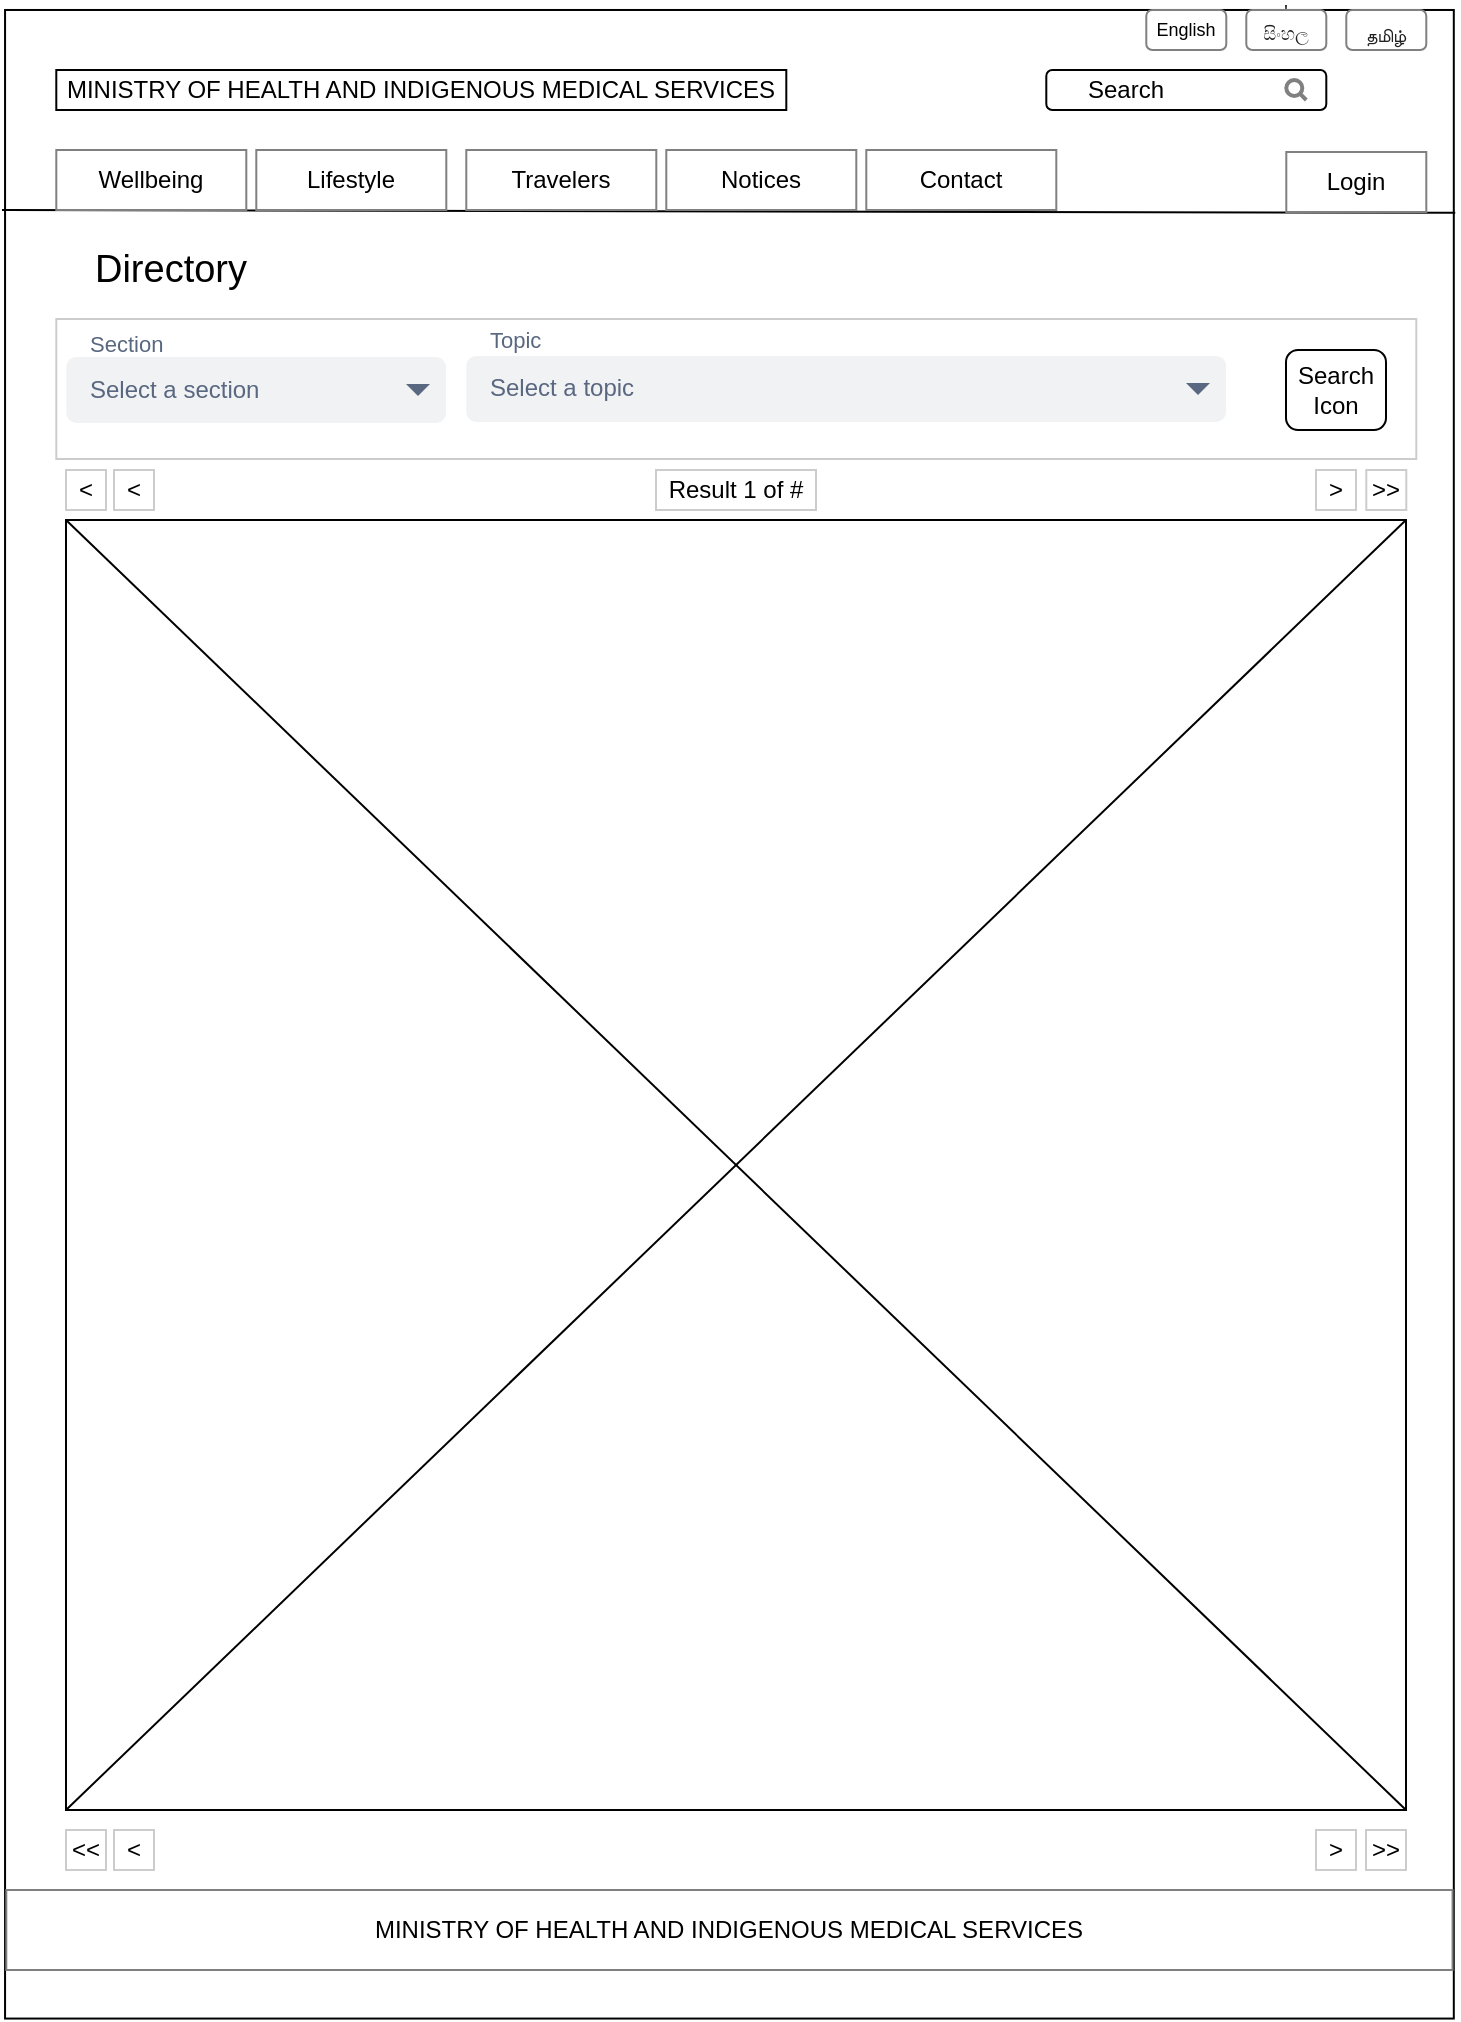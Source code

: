 <mxfile version="12.7.9" type="device"><diagram id="RlWMgStjJFQXNfIH0hsr" name="Page-1"><mxGraphModel dx="2656" dy="894" grid="1" gridSize="10" guides="1" tooltips="1" connect="1" arrows="1" fold="1" page="1" pageScale="1" pageWidth="850" pageHeight="1100" math="0" shadow="0"><root><mxCell id="0"/><mxCell id="1" parent="0"/><mxCell id="j-9jJKn5-D6yGYakjFuk-1" value="" style="rounded=0;whiteSpace=wrap;html=1;rotation=90;textDirection=rtl;labelPosition=left;verticalLabelPosition=middle;align=right;verticalAlign=middle;" parent="1" vertex="1"><mxGeometry x="-920.43" y="189.95" width="1004.29" height="724.37" as="geometry"/></mxCell><mxCell id="j-9jJKn5-D6yGYakjFuk-2" value="MINISTRY OF HEALTH AND INDIGENOUS MEDICAL SERVICES" style="rounded=0;whiteSpace=wrap;html=1;" parent="1" vertex="1"><mxGeometry x="-754.85" y="80" width="365" height="20" as="geometry"/></mxCell><mxCell id="j-9jJKn5-D6yGYakjFuk-8" value="" style="rounded=1;whiteSpace=wrap;html=1;comic=0;shadow=0;glass=0;" parent="1" vertex="1"><mxGeometry x="-259.85" y="80" width="140" height="20" as="geometry"/></mxCell><mxCell id="j-9jJKn5-D6yGYakjFuk-9" value="" style="html=1;verticalLabelPosition=bottom;align=center;labelBackgroundColor=#ffffff;verticalAlign=top;strokeWidth=2;strokeColor=#808080;shadow=0;dashed=0;shape=mxgraph.ios7.icons.looking_glass;glass=0;comic=0;" parent="1" vertex="1"><mxGeometry x="-139.85" y="85" width="10" height="10" as="geometry"/></mxCell><mxCell id="j-9jJKn5-D6yGYakjFuk-10" value="Search" style="text;html=1;strokeColor=none;fillColor=none;align=center;verticalAlign=middle;whiteSpace=wrap;rounded=0;shadow=0;glass=0;comic=0;" parent="1" vertex="1"><mxGeometry x="-239.85" y="80" width="40" height="20" as="geometry"/></mxCell><mxCell id="j-9jJKn5-D6yGYakjFuk-12" value="" style="endArrow=none;html=1;entryX=0.101;entryY=-0.001;entryDx=0;entryDy=0;entryPerimeter=0;" parent="1" target="j-9jJKn5-D6yGYakjFuk-1" edge="1"><mxGeometry width="50" height="50" relative="1" as="geometry"><mxPoint x="-782" y="150" as="sourcePoint"/><mxPoint x="-123.85" y="170" as="targetPoint"/></mxGeometry></mxCell><mxCell id="j-9jJKn5-D6yGYakjFuk-13" value="Wellbeing" style="rounded=0;whiteSpace=wrap;html=1;shadow=0;glass=0;comic=0;strokeColor=#808080;" parent="1" vertex="1"><mxGeometry x="-754.85" y="120" width="95" height="30" as="geometry"/></mxCell><mxCell id="j-9jJKn5-D6yGYakjFuk-14" value="Lifestyle" style="rounded=0;whiteSpace=wrap;html=1;shadow=0;glass=0;comic=0;strokeColor=#808080;" parent="1" vertex="1"><mxGeometry x="-654.85" y="120" width="95" height="30" as="geometry"/></mxCell><mxCell id="j-9jJKn5-D6yGYakjFuk-15" value="Travelers" style="rounded=0;whiteSpace=wrap;html=1;shadow=0;glass=0;comic=0;strokeColor=#808080;" parent="1" vertex="1"><mxGeometry x="-549.85" y="120" width="95" height="30" as="geometry"/></mxCell><mxCell id="j-9jJKn5-D6yGYakjFuk-16" value="Notices" style="rounded=0;whiteSpace=wrap;html=1;shadow=0;glass=0;comic=0;strokeColor=#808080;" parent="1" vertex="1"><mxGeometry x="-449.85" y="120" width="95" height="30" as="geometry"/></mxCell><mxCell id="j-9jJKn5-D6yGYakjFuk-17" value="Contact" style="rounded=0;whiteSpace=wrap;html=1;shadow=0;glass=0;comic=0;strokeColor=#808080;" parent="1" vertex="1"><mxGeometry x="-349.85" y="120" width="95" height="30" as="geometry"/></mxCell><mxCell id="j-9jJKn5-D6yGYakjFuk-18" value="Login" style="rounded=0;whiteSpace=wrap;html=1;shadow=0;glass=0;comic=0;strokeColor=#808080;" parent="1" vertex="1"><mxGeometry x="-139.85" y="121" width="70" height="30" as="geometry"/></mxCell><mxCell id="j-9jJKn5-D6yGYakjFuk-22" value="&lt;font style=&quot;font-size: 19px&quot;&gt;Directory&lt;/font&gt;" style="text;html=1;strokeColor=none;fillColor=none;align=center;verticalAlign=middle;whiteSpace=wrap;rounded=0;shadow=0;glass=0;comic=0;" parent="1" vertex="1"><mxGeometry x="-759.85" y="170" width="125" height="20" as="geometry"/></mxCell><mxCell id="j-9jJKn5-D6yGYakjFuk-26" value="English" style="rounded=1;whiteSpace=wrap;html=1;shadow=0;glass=0;comic=0;strokeColor=#808080;fontSize=9;" parent="1" vertex="1"><mxGeometry x="-209.85" y="50" width="40" height="20" as="geometry"/></mxCell><mxCell id="j-9jJKn5-D6yGYakjFuk-27" value="'&lt;br style=&quot;white-space: normal; font-size: 9px;&quot;&gt;&lt;span style=&quot;color: rgb(34, 34, 34); font-family: arial, sans-serif; text-align: left; white-space: pre-wrap; font-size: 9px;&quot;&gt;සිංහල&lt;/span&gt;" style="rounded=1;whiteSpace=wrap;html=1;shadow=0;glass=0;comic=0;strokeColor=#808080;perimeterSpacing=0;strokeWidth=1;verticalAlign=bottom;fontSize=9;" parent="1" vertex="1"><mxGeometry x="-159.85" y="50" width="40" height="20" as="geometry"/></mxCell><mxCell id="j-9jJKn5-D6yGYakjFuk-29" value="&lt;br style=&quot;font-size: 9px;&quot;&gt;&lt;span style=&quot;color: rgb(34 , 34 , 34) ; font-family: &amp;quot;arial&amp;quot; , sans-serif ; text-align: left ; white-space: pre-wrap ; font-size: 9px&quot;&gt;தமிழ்&lt;/span&gt;" style="rounded=1;whiteSpace=wrap;html=1;shadow=0;glass=0;comic=0;strokeColor=#808080;perimeterSpacing=0;strokeWidth=1;verticalAlign=bottom;fontSize=9;spacing=1;" parent="1" vertex="1"><mxGeometry x="-109.85" y="50" width="40" height="20" as="geometry"/></mxCell><mxCell id="j-9jJKn5-D6yGYakjFuk-31" value="&lt;span style=&quot;font-size: 12px ; white-space: normal&quot;&gt;MINISTRY OF HEALTH AND INDIGENOUS MEDICAL SERVICES&lt;/span&gt;" style="rounded=0;whiteSpace=wrap;html=1;shadow=0;glass=0;comic=0;strokeColor=#808080;strokeWidth=1;fontSize=9;align=center;" parent="1" vertex="1"><mxGeometry x="-779.85" y="990" width="723.13" height="40" as="geometry"/></mxCell><mxCell id="KlhlK0s07NK2cr6q7Ric-3" value="" style="rounded=0;whiteSpace=wrap;html=1;shadow=0;strokeColor=#CCCCCC;" parent="1" vertex="1"><mxGeometry x="-754.85" y="204.5" width="680" height="70" as="geometry"/></mxCell><mxCell id="IwKd-y8hk4iuZH0LnmGz-8" value="Search&lt;br&gt;Icon" style="rounded=1;whiteSpace=wrap;html=1;" parent="1" vertex="1"><mxGeometry x="-140.0" y="220" width="50" height="40" as="geometry"/></mxCell><mxCell id="IwKd-y8hk4iuZH0LnmGz-28" value="Topic" style="rounded=1;fillColor=none;strokeColor=none;html=1;fontColor=#596780;align=left;fontSize=11;spacingLeft=10;fontSize=11" parent="1" vertex="1"><mxGeometry x="-549.85" y="204.5" width="100" height="20" as="geometry"/></mxCell><mxCell id="IwKd-y8hk4iuZH0LnmGz-29" value="Select a section" style="rounded=1;fillColor=#F1F2F4;strokeColor=none;html=1;fontColor=#596780;align=left;fontSize=12;spacingLeft=10" parent="1" vertex="1"><mxGeometry x="-749.85" y="223.5" width="189.85" height="33" as="geometry"/></mxCell><mxCell id="IwKd-y8hk4iuZH0LnmGz-30" value="" style="shape=triangle;direction=south;fillColor=#596780;strokeColor=none;html=1" parent="IwKd-y8hk4iuZH0LnmGz-29" vertex="1"><mxGeometry x="1" y="0.5" width="12" height="6" relative="1" as="geometry"><mxPoint x="-20" y="-3" as="offset"/></mxGeometry></mxCell><mxCell id="IwKd-y8hk4iuZH0LnmGz-32" value="&lt;div style=&quot;text-align: center&quot;&gt;Select a topic&lt;/div&gt;" style="rounded=1;fillColor=#F1F2F4;strokeColor=none;html=1;fontColor=#596780;align=left;fontSize=12;spacingLeft=10" parent="1" vertex="1"><mxGeometry x="-549.85" y="222.96" width="379.85" height="33" as="geometry"/></mxCell><mxCell id="IwKd-y8hk4iuZH0LnmGz-33" value="" style="shape=triangle;direction=south;fillColor=#596780;strokeColor=none;html=1" parent="IwKd-y8hk4iuZH0LnmGz-32" vertex="1"><mxGeometry x="1" y="0.5" width="12" height="6" relative="1" as="geometry"><mxPoint x="-20" y="-3" as="offset"/></mxGeometry></mxCell><mxCell id="IwKd-y8hk4iuZH0LnmGz-34" value="Section" style="rounded=1;fillColor=none;strokeColor=none;html=1;fontColor=#596780;align=left;fontSize=11;spacingLeft=10;fontSize=11" parent="1" vertex="1"><mxGeometry x="-750" y="206.96" width="100" height="20" as="geometry"/></mxCell><mxCell id="hWT6R3o220TB-tAo165l-1" value="" style="rounded=0;whiteSpace=wrap;html=1;shadow=0;strokeColor=#000000;fillColor=#FFFFFF;" vertex="1" parent="1"><mxGeometry x="-750" y="305" width="670" height="645" as="geometry"/></mxCell><mxCell id="hWT6R3o220TB-tAo165l-2" value="&amp;lt;&amp;lt;" style="rounded=0;whiteSpace=wrap;html=1;shadow=0;strokeColor=#CCCCCC;fillColor=#FFFFFF;" vertex="1" parent="1"><mxGeometry x="-750" y="960" width="20" height="20" as="geometry"/></mxCell><mxCell id="hWT6R3o220TB-tAo165l-3" value="&amp;lt;" style="rounded=0;whiteSpace=wrap;html=1;shadow=0;strokeColor=#CCCCCC;fillColor=#FFFFFF;" vertex="1" parent="1"><mxGeometry x="-726" y="960" width="20" height="20" as="geometry"/></mxCell><mxCell id="hWT6R3o220TB-tAo165l-4" value="&amp;gt;&amp;gt;" style="rounded=0;whiteSpace=wrap;html=1;shadow=0;strokeColor=#CCCCCC;fillColor=#FFFFFF;" vertex="1" parent="1"><mxGeometry x="-100" y="960" width="20" height="20" as="geometry"/></mxCell><mxCell id="hWT6R3o220TB-tAo165l-5" value="&amp;gt;" style="rounded=0;whiteSpace=wrap;html=1;shadow=0;strokeColor=#CCCCCC;fillColor=#FFFFFF;" vertex="1" parent="1"><mxGeometry x="-125" y="960" width="20" height="20" as="geometry"/></mxCell><mxCell id="hWT6R3o220TB-tAo165l-6" value="&amp;lt;" style="rounded=0;whiteSpace=wrap;html=1;shadow=0;strokeColor=#CCCCCC;fillColor=#FFFFFF;" vertex="1" parent="1"><mxGeometry x="-750" y="280" width="20" height="20" as="geometry"/></mxCell><mxCell id="hWT6R3o220TB-tAo165l-7" value="&amp;lt;" style="rounded=0;whiteSpace=wrap;html=1;shadow=0;strokeColor=#CCCCCC;fillColor=#FFFFFF;" vertex="1" parent="1"><mxGeometry x="-726" y="280" width="20" height="20" as="geometry"/></mxCell><mxCell id="hWT6R3o220TB-tAo165l-8" value="&amp;gt;&amp;gt;" style="rounded=0;whiteSpace=wrap;html=1;shadow=0;strokeColor=#CCCCCC;fillColor=#FFFFFF;" vertex="1" parent="1"><mxGeometry x="-99.85" y="280" width="20" height="20" as="geometry"/></mxCell><mxCell id="hWT6R3o220TB-tAo165l-9" value="&amp;gt;" style="rounded=0;whiteSpace=wrap;html=1;shadow=0;strokeColor=#CCCCCC;fillColor=#FFFFFF;" vertex="1" parent="1"><mxGeometry x="-125.0" y="280" width="20" height="20" as="geometry"/></mxCell><mxCell id="hWT6R3o220TB-tAo165l-10" value="Result 1 of #" style="rounded=0;whiteSpace=wrap;html=1;shadow=0;strokeColor=#CCCCCC;fillColor=#FFFFFF;" vertex="1" parent="1"><mxGeometry x="-455" y="280" width="80" height="20" as="geometry"/></mxCell><mxCell id="hWT6R3o220TB-tAo165l-11" value="" style="endArrow=none;html=1;fillColor=#CCCCCC;entryX=1;entryY=0;entryDx=0;entryDy=0;exitX=0;exitY=1;exitDx=0;exitDy=0;" edge="1" parent="1" source="hWT6R3o220TB-tAo165l-1" target="hWT6R3o220TB-tAo165l-1"><mxGeometry width="50" height="50" relative="1" as="geometry"><mxPoint x="160" y="340" as="sourcePoint"/><mxPoint x="210" y="290" as="targetPoint"/></mxGeometry></mxCell><mxCell id="hWT6R3o220TB-tAo165l-12" value="" style="endArrow=none;html=1;fillColor=#CCCCCC;entryX=0;entryY=0;entryDx=0;entryDy=0;exitX=1;exitY=1;exitDx=0;exitDy=0;" edge="1" parent="1" source="hWT6R3o220TB-tAo165l-1" target="hWT6R3o220TB-tAo165l-1"><mxGeometry width="50" height="50" relative="1" as="geometry"><mxPoint x="160" y="670" as="sourcePoint"/><mxPoint x="210" y="620" as="targetPoint"/></mxGeometry></mxCell></root></mxGraphModel></diagram></mxfile>